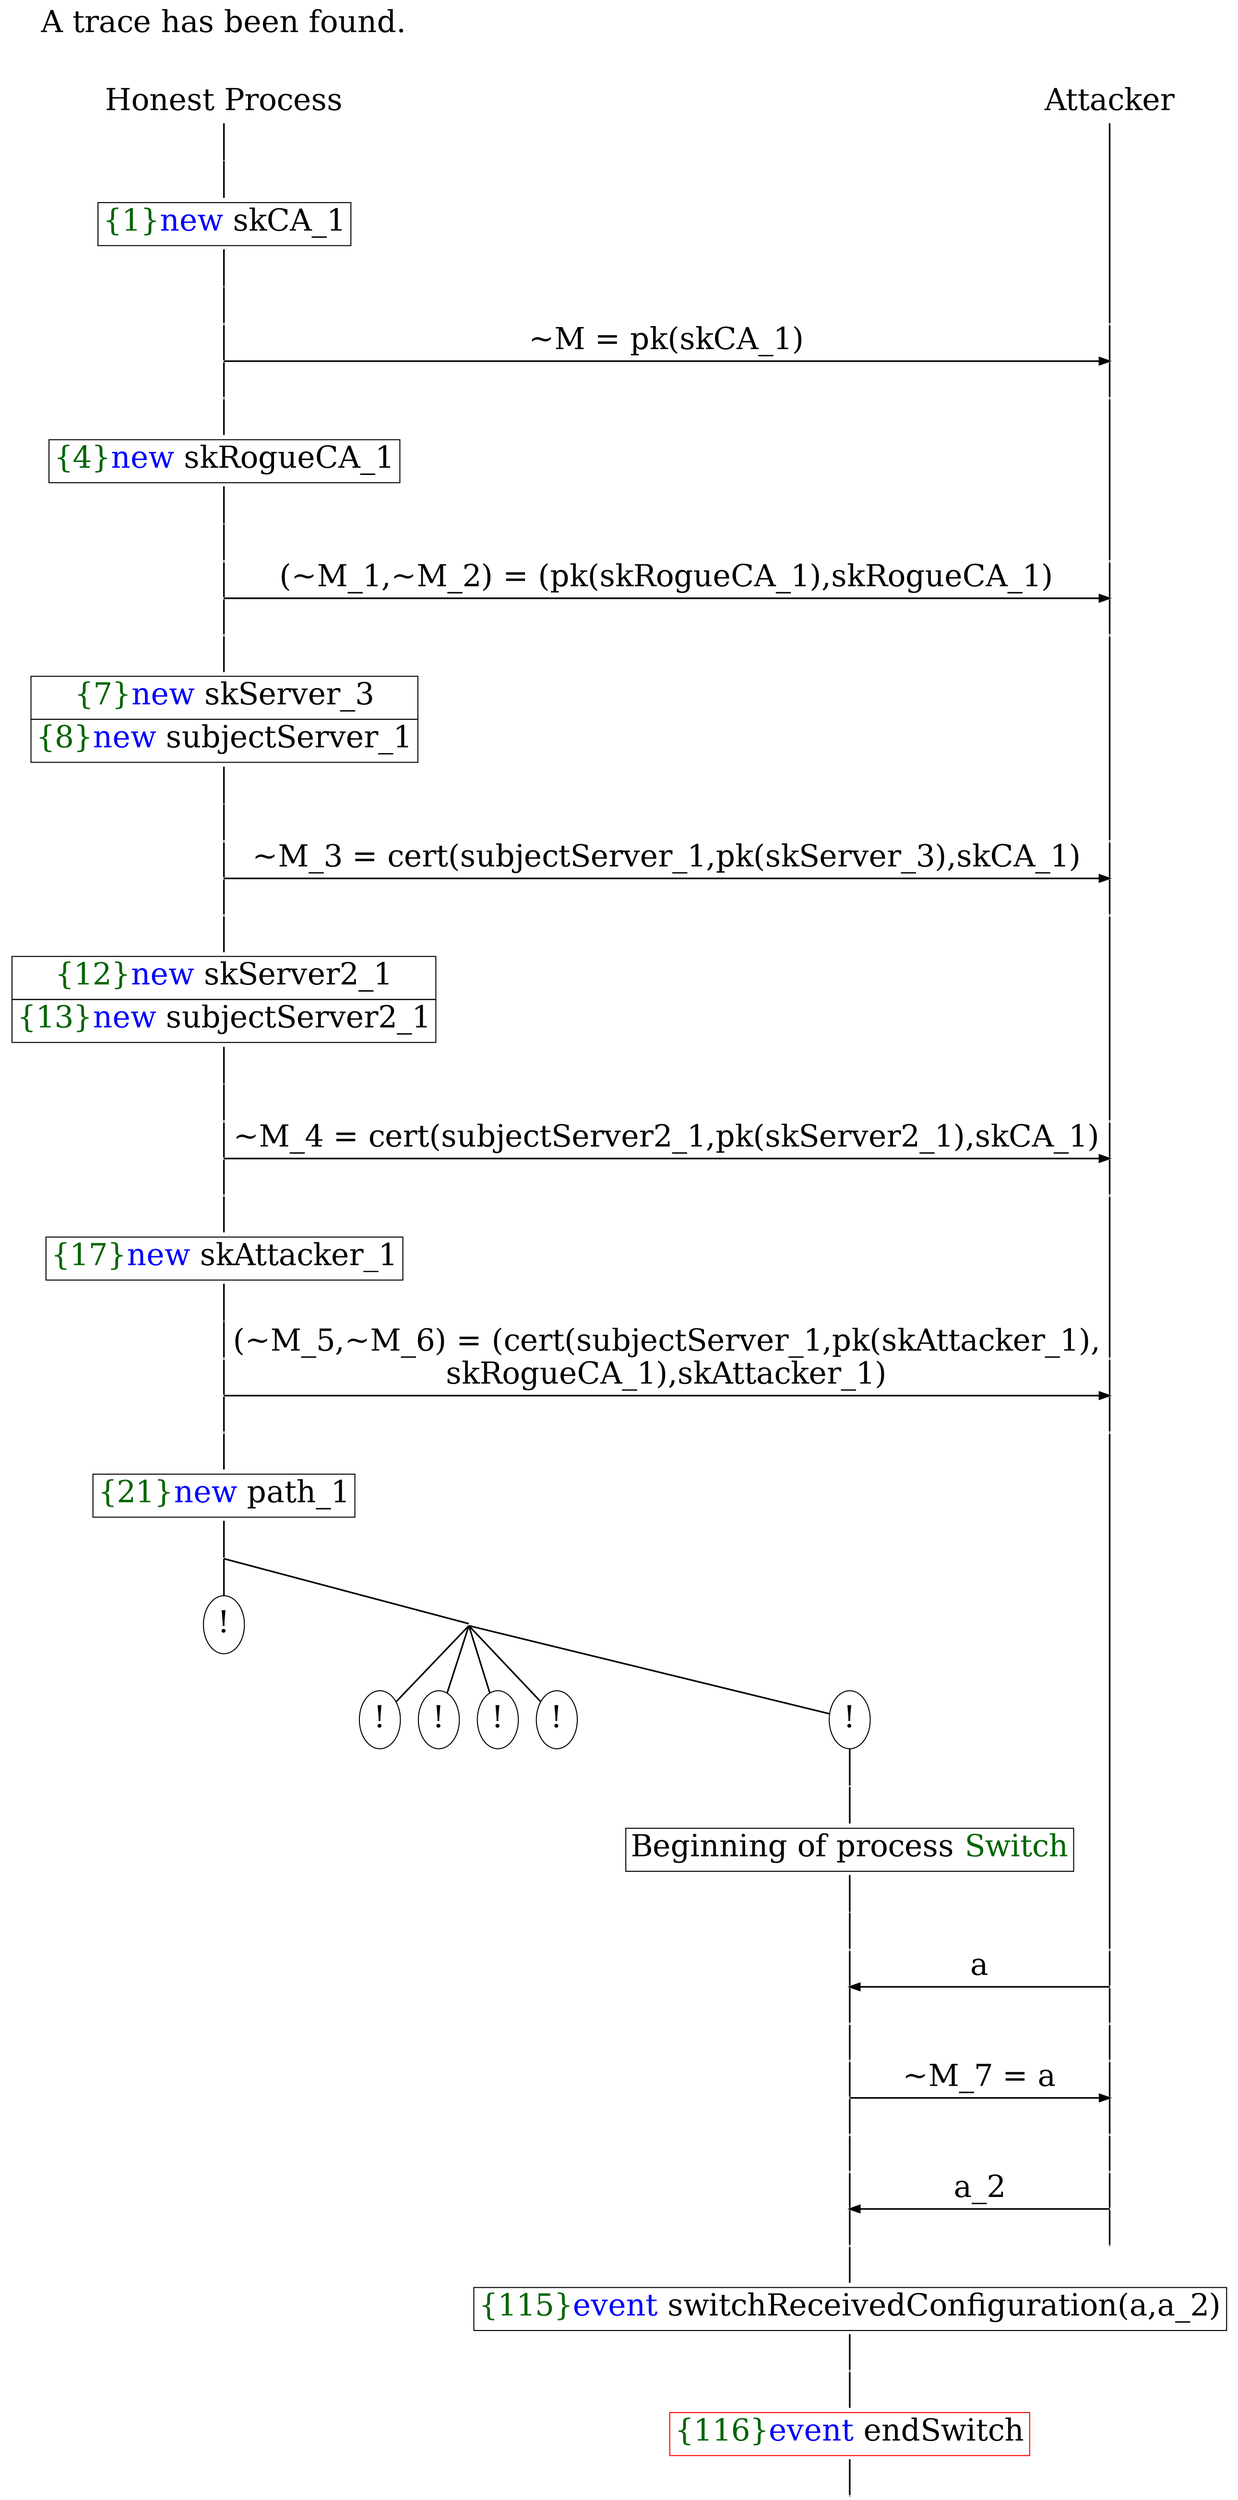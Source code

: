 digraph {
graph [ordering = out]
edge [arrowhead = none, penwidth = 1.6, fontsize = 30]
node [shape = point, width = 0, height = 0, fontsize = 30]
Trace [label = <A trace has been found.<br/>
>, shape = plaintext]
P0__0 [label = "Honest Process", shape = plaintext]
P__0 [label = "Attacker", shape = plaintext]
Trace -> P0__0 [label = "", style = invisible, weight = 100]{rank = same; P0__0 P__0}
P0__0 -> P0__1 [label = <>, weight = 100]
P0__1 -> P0__2 [label = <>, weight = 100]
P0__2 [shape = plaintext, label = <<TABLE BORDER="0" CELLBORDER="1" CELLSPACING="0" CELLPADDING="4"> <TR><TD><FONT COLOR="darkgreen">{1}</FONT><FONT COLOR="blue">new </FONT>skCA_1</TD></TR></TABLE>>]
P0__2 -> P0__3 [label = <>, weight = 100]
P0__3 -> P0__4 [label = <>, weight = 100]
P__0 -> P__1 [label = <>, weight = 100]
{rank = same; P__1 P0__4}
P0__4 -> P0__5 [label = <>, weight = 100]
P__1 -> P__2 [label = <>, weight = 100]
{rank = same; P__2 P0__5}
P0__5 -> P__2 [label = <~M = pk(skCA_1)>, arrowhead = normal]
P0__5 -> P0__6 [label = <>, weight = 100]
P__2 -> P__3 [label = <>, weight = 100]
{rank = same; P__3 P0__6}
P0__6 -> P0__7 [label = <>, weight = 100]
P0__7 [shape = plaintext, label = <<TABLE BORDER="0" CELLBORDER="1" CELLSPACING="0" CELLPADDING="4"> <TR><TD><FONT COLOR="darkgreen">{4}</FONT><FONT COLOR="blue">new </FONT>skRogueCA_1</TD></TR></TABLE>>]
P0__7 -> P0__8 [label = <>, weight = 100]
P0__8 -> P0__9 [label = <>, weight = 100]
P__3 -> P__4 [label = <>, weight = 100]
{rank = same; P__4 P0__9}
P0__9 -> P0__10 [label = <>, weight = 100]
P__4 -> P__5 [label = <>, weight = 100]
{rank = same; P__5 P0__10}
P0__10 -> P__5 [label = <(~M_1,~M_2) = (pk(skRogueCA_1),skRogueCA_1)>, arrowhead = normal]
P0__10 -> P0__11 [label = <>, weight = 100]
P__5 -> P__6 [label = <>, weight = 100]
{rank = same; P__6 P0__11}
P0__11 -> P0__12 [label = <>, weight = 100]
P0__12 [shape = plaintext, label = <<TABLE BORDER="0" CELLBORDER="1" CELLSPACING="0" CELLPADDING="4"> <TR><TD><FONT COLOR="darkgreen">{7}</FONT><FONT COLOR="blue">new </FONT>skServer_3</TD></TR><TR><TD><FONT COLOR="darkgreen">{8}</FONT><FONT COLOR="blue">new </FONT>subjectServer_1</TD></TR></TABLE>>]
P0__12 -> P0__13 [label = <>, weight = 100]
P0__13 -> P0__14 [label = <>, weight = 100]
P__6 -> P__7 [label = <>, weight = 100]
{rank = same; P__7 P0__14}
P0__14 -> P0__15 [label = <>, weight = 100]
P__7 -> P__8 [label = <>, weight = 100]
{rank = same; P__8 P0__15}
P0__15 -> P__8 [label = <~M_3 = cert(subjectServer_1,pk(skServer_3),skCA_1)>, arrowhead = normal]
P0__15 -> P0__16 [label = <>, weight = 100]
P__8 -> P__9 [label = <>, weight = 100]
{rank = same; P__9 P0__16}
P0__16 -> P0__17 [label = <>, weight = 100]
P0__17 [shape = plaintext, label = <<TABLE BORDER="0" CELLBORDER="1" CELLSPACING="0" CELLPADDING="4"> <TR><TD><FONT COLOR="darkgreen">{12}</FONT><FONT COLOR="blue">new </FONT>skServer2_1</TD></TR><TR><TD><FONT COLOR="darkgreen">{13}</FONT><FONT COLOR="blue">new </FONT>subjectServer2_1</TD></TR></TABLE>>]
P0__17 -> P0__18 [label = <>, weight = 100]
P0__18 -> P0__19 [label = <>, weight = 100]
P__9 -> P__10 [label = <>, weight = 100]
{rank = same; P__10 P0__19}
P0__19 -> P0__20 [label = <>, weight = 100]
P__10 -> P__11 [label = <>, weight = 100]
{rank = same; P__11 P0__20}
P0__20 -> P__11 [label = <~M_4 = cert(subjectServer2_1,pk(skServer2_1),skCA_1)>, arrowhead = normal]
P0__20 -> P0__21 [label = <>, weight = 100]
P__11 -> P__12 [label = <>, weight = 100]
{rank = same; P__12 P0__21}
P0__21 -> P0__22 [label = <>, weight = 100]
P0__22 [shape = plaintext, label = <<TABLE BORDER="0" CELLBORDER="1" CELLSPACING="0" CELLPADDING="4"> <TR><TD><FONT COLOR="darkgreen">{17}</FONT><FONT COLOR="blue">new </FONT>skAttacker_1</TD></TR></TABLE>>]
P0__22 -> P0__23 [label = <>, weight = 100]
P0__23 -> P0__24 [label = <>, weight = 100]
P__12 -> P__13 [label = <>, weight = 100]
{rank = same; P__13 P0__24}
P0__24 -> P0__25 [label = <>, weight = 100]
P__13 -> P__14 [label = <>, weight = 100]
{rank = same; P__14 P0__25}
P0__25 -> P__14 [label = <(~M_5,~M_6) = (cert(subjectServer_1,pk(skAttacker_1),<br/>
skRogueCA_1),skAttacker_1)>, arrowhead = normal]
P0__25 -> P0__26 [label = <>, weight = 100]
P__14 -> P__15 [label = <>, weight = 100]
{rank = same; P__15 P0__26}
P0__26 -> P0__27 [label = <>, weight = 100]
P0__27 [shape = plaintext, label = <<TABLE BORDER="0" CELLBORDER="1" CELLSPACING="0" CELLPADDING="4"> <TR><TD><FONT COLOR="darkgreen">{21}</FONT><FONT COLOR="blue">new </FONT>path_1</TD></TR></TABLE>>]
P0__27 -> P0__28 [label = <>, weight = 100]
/*RPar */
P0__28 -> P0_1__28 [label = <>]
P0__28 -> P0_0__28 [label = <>]
P0__28 [label = "", fixedsize = false, width = 0, height = 0, shape = none]
{rank = same; P0_0__28 P0_1__28}
/*RPar */
P0_0__28 -> P0_0_4__28 [label = <>]
P0_0__28 -> P0_0_3__28 [label = <>]
P0_0__28 -> P0_0_2__28 [label = <>]
P0_0__28 -> P0_0_1__28 [label = <>]
P0_0__28 -> P0_0_0__28 [label = <>]
P0_0__28 [label = "", fixedsize = false, width = 0, height = 0, shape = none]
{rank = same; P0_0_0__28 P0_0_1__28 P0_0_2__28 P0_0_3__28 P0_0_4__28}
P0_0_0__28 [label = "!", shape = ellipse]
P0_0_0_0__28 [label = "", fixedsize = false, width = 0, height = 0, shape = none]
P0_0_0__28 -> P0_0_0_0__28 [label = <>, weight = 100]
P0_0_0_0__28 -> P0_0_0_0__29 [label = <>, weight = 100]
P0_0_0_0__29 [shape = plaintext, label = <<TABLE BORDER="0" CELLBORDER="1" CELLSPACING="0" CELLPADDING="4"> <TR><TD>Beginning of process <FONT COLOR="darkgreen">Switch</FONT></TD></TR></TABLE>>]
P0_0_0_0__29 -> P0_0_0_0__30 [label = <>, weight = 100]
P0_0_1__28 [label = "!", shape = ellipse]
P0_0_2__28 [label = "!", shape = ellipse]
P0_0_3__28 [label = "!", shape = ellipse]
P0_0_4__28 [label = "!", shape = ellipse]
P0_1__28 [label = "!", shape = ellipse]
P0_0_0_0__30 -> P0_0_0_0__31 [label = <>, weight = 100]
P__15 -> P__16 [label = <>, weight = 100]
{rank = same; P__16 P0_0_0_0__31}
P0_0_0_0__31 -> P0_0_0_0__32 [label = <>, weight = 100]
P__16 -> P__17 [label = <>, weight = 100]
{rank = same; P__17 P0_0_0_0__32}
P0_0_0_0__32 -> P__17 [label = <a>, dir = back, arrowhead = normal]
P0_0_0_0__32 -> P0_0_0_0__33 [label = <>, weight = 100]
P__17 -> P__18 [label = <>, weight = 100]
{rank = same; P__18 P0_0_0_0__33}
P0_0_0_0__33 -> P0_0_0_0__34 [label = <>, weight = 100]
P__18 -> P__19 [label = <>, weight = 100]
{rank = same; P__19 P0_0_0_0__34}
P0_0_0_0__34 -> P0_0_0_0__35 [label = <>, weight = 100]
P__19 -> P__20 [label = <>, weight = 100]
{rank = same; P__20 P0_0_0_0__35}
P0_0_0_0__35 -> P__20 [label = <~M_7 = a>, arrowhead = normal]
P0_0_0_0__35 -> P0_0_0_0__36 [label = <>, weight = 100]
P__20 -> P__21 [label = <>, weight = 100]
{rank = same; P__21 P0_0_0_0__36}
P0_0_0_0__36 -> P0_0_0_0__37 [label = <>, weight = 100]
P__21 -> P__22 [label = <>, weight = 100]
{rank = same; P__22 P0_0_0_0__37}
P0_0_0_0__37 -> P0_0_0_0__38 [label = <>, weight = 100]
P__22 -> P__23 [label = <>, weight = 100]
{rank = same; P__23 P0_0_0_0__38}
P0_0_0_0__38 -> P__23 [label = <a_2>, dir = back, arrowhead = normal]
P0_0_0_0__38 -> P0_0_0_0__39 [label = <>, weight = 100]
P__23 -> P__24 [label = <>, weight = 100]
{rank = same; P__24 P0_0_0_0__39}
P0_0_0_0__39 -> P0_0_0_0__40 [label = <>, weight = 100]
P0_0_0_0__40 [shape = plaintext, label = <<TABLE BORDER="0" CELLBORDER="1" CELLSPACING="0" CELLPADDING="4"> <TR><TD><FONT COLOR="darkgreen">{115}</FONT><FONT COLOR="blue">event</FONT> switchReceivedConfiguration(a,a_2)</TD></TR></TABLE>>]
P0_0_0_0__40 -> P0_0_0_0__41 [label = <>, weight = 100]
P0_0_0_0__41 -> P0_0_0_0__42 [label = <>, weight = 100]
P0_0_0_0__42 [color = red, shape = plaintext, label = <<TABLE BORDER="0" CELLBORDER="1" CELLSPACING="0" CELLPADDING="4"> <TR><TD><FONT COLOR="darkgreen">{116}</FONT><FONT COLOR="blue">event</FONT> endSwitch</TD></TR></TABLE>>]
P0_0_0_0__42 -> P0_0_0_0__43 [label = <>, weight = 100]
}